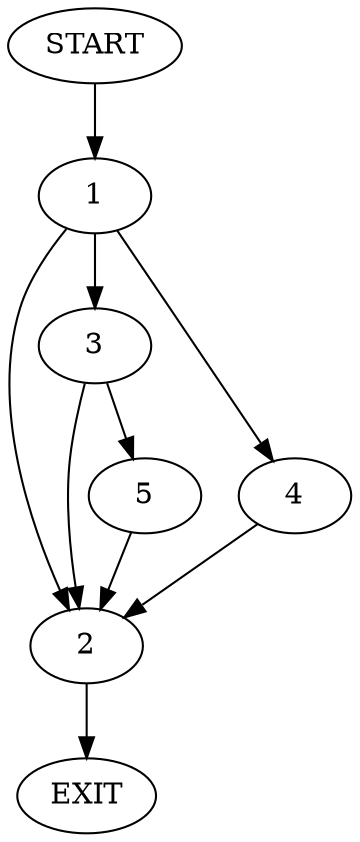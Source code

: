 digraph {
0 [label="START"];
1;
2;
3;
4;
5;
6 [label="EXIT"];
0 -> 1;
1 -> 2;
1 -> 3;
1 -> 4;
4 -> 2;
2 -> 6;
3 -> 2;
3 -> 5;
5 -> 2;
}